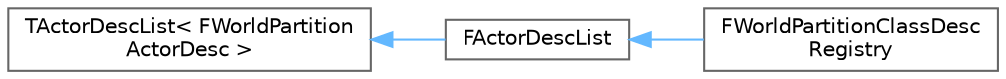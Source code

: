 digraph "Graphical Class Hierarchy"
{
 // INTERACTIVE_SVG=YES
 // LATEX_PDF_SIZE
  bgcolor="transparent";
  edge [fontname=Helvetica,fontsize=10,labelfontname=Helvetica,labelfontsize=10];
  node [fontname=Helvetica,fontsize=10,shape=box,height=0.2,width=0.4];
  rankdir="LR";
  Node0 [id="Node000000",label="TActorDescList\< FWorldPartition\lActorDesc \>",height=0.2,width=0.4,color="grey40", fillcolor="white", style="filled",URL="$d0/d9f/classTActorDescList.html",tooltip=" "];
  Node0 -> Node1 [id="edge6062_Node000000_Node000001",dir="back",color="steelblue1",style="solid",tooltip=" "];
  Node1 [id="Node000001",label="FActorDescList",height=0.2,width=0.4,color="grey40", fillcolor="white", style="filled",URL="$d7/d92/classFActorDescList.html",tooltip=" "];
  Node1 -> Node2 [id="edge6063_Node000001_Node000002",dir="back",color="steelblue1",style="solid",tooltip=" "];
  Node2 [id="Node000002",label="FWorldPartitionClassDesc\lRegistry",height=0.2,width=0.4,color="grey40", fillcolor="white", style="filled",URL="$d6/d89/classFWorldPartitionClassDescRegistry.html",tooltip=" "];
}
